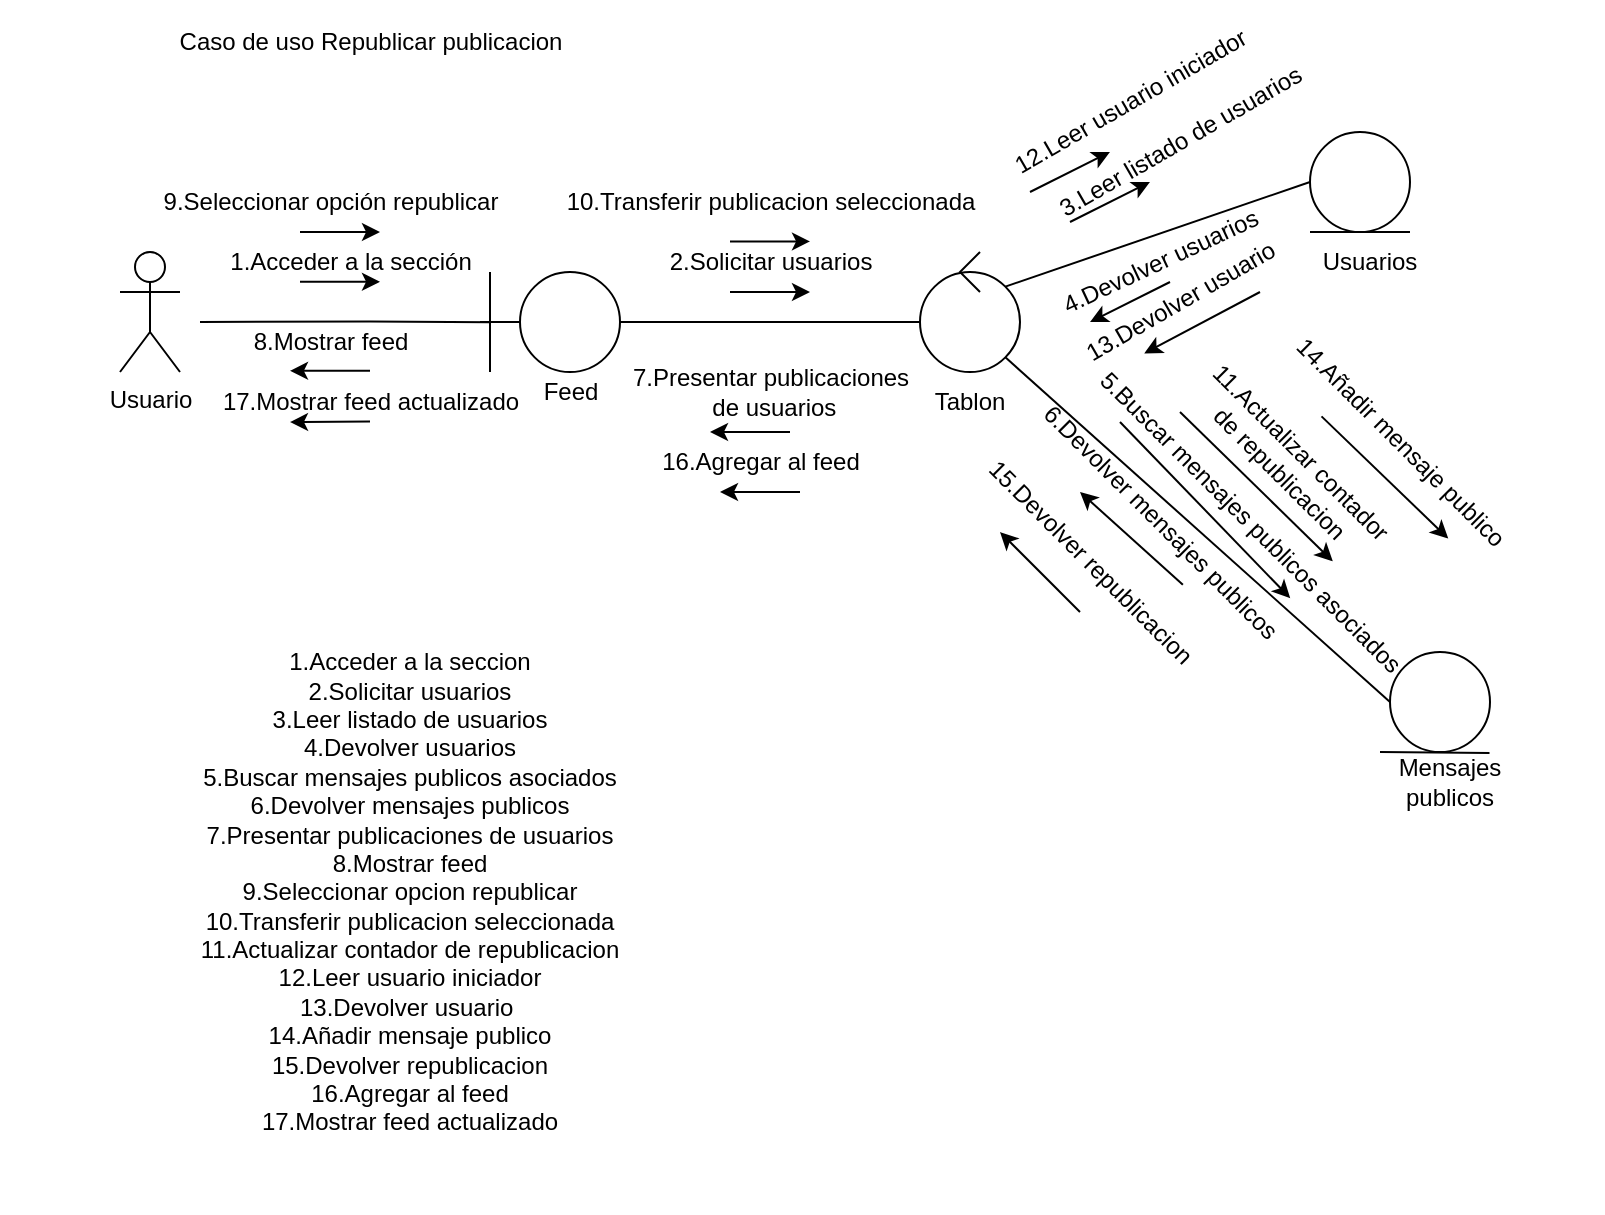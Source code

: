 <mxfile version="21.3.5" type="google">
  <diagram id="kgpKYQtTHZ0yAKxKKP6v" name="Page-1">
    <mxGraphModel grid="1" page="1" gridSize="10" guides="1" tooltips="1" connect="1" arrows="1" fold="1" pageScale="1" pageWidth="850" pageHeight="1100" math="0" shadow="0">
      <root>
        <mxCell id="0" />
        <mxCell id="1" parent="0" />
        <mxCell id="M5mWXDodQlKgrc-eD4wH-1" value="" style="ellipse;whiteSpace=wrap;html=1;aspect=fixed;" vertex="1" parent="1">
          <mxGeometry x="280" y="210" width="50" height="50" as="geometry" />
        </mxCell>
        <mxCell id="M5mWXDodQlKgrc-eD4wH-2" value="Usuario" style="shape=umlActor;verticalLabelPosition=bottom;verticalAlign=top;html=1;outlineConnect=0;" vertex="1" parent="1">
          <mxGeometry x="80" y="200" width="30" height="60" as="geometry" />
        </mxCell>
        <mxCell id="M5mWXDodQlKgrc-eD4wH-3" value="" style="endArrow=none;html=1;rounded=0;entryX=0;entryY=0.5;entryDx=0;entryDy=0;" edge="1" parent="1" target="M5mWXDodQlKgrc-eD4wH-1">
          <mxGeometry width="50" height="50" relative="1" as="geometry">
            <mxPoint x="260" y="235" as="sourcePoint" />
            <mxPoint x="280" y="234.5" as="targetPoint" />
          </mxGeometry>
        </mxCell>
        <mxCell id="M5mWXDodQlKgrc-eD4wH-4" value="" style="endArrow=none;html=1;rounded=0;" edge="1" parent="1">
          <mxGeometry width="50" height="50" relative="1" as="geometry">
            <mxPoint x="820" y="430" as="sourcePoint" />
            <mxPoint x="820" y="430" as="targetPoint" />
          </mxGeometry>
        </mxCell>
        <mxCell id="M5mWXDodQlKgrc-eD4wH-6" value="" style="ellipse;whiteSpace=wrap;html=1;aspect=fixed;" vertex="1" parent="1">
          <mxGeometry x="480" y="210" width="50" height="50" as="geometry" />
        </mxCell>
        <mxCell id="M5mWXDodQlKgrc-eD4wH-7" value="" style="ellipse;whiteSpace=wrap;html=1;aspect=fixed;" vertex="1" parent="1">
          <mxGeometry x="675" y="140" width="50" height="50" as="geometry" />
        </mxCell>
        <mxCell id="M5mWXDodQlKgrc-eD4wH-8" value="" style="endArrow=none;html=1;rounded=0;" edge="1" parent="1">
          <mxGeometry width="50" height="50" relative="1" as="geometry">
            <mxPoint x="265" y="260" as="sourcePoint" />
            <mxPoint x="265" y="210" as="targetPoint" />
          </mxGeometry>
        </mxCell>
        <mxCell id="M5mWXDodQlKgrc-eD4wH-13" value="" style="endArrow=none;html=1;rounded=0;" edge="1" parent="1">
          <mxGeometry width="50" height="50" relative="1" as="geometry">
            <mxPoint x="510" y="220" as="sourcePoint" />
            <mxPoint x="510" y="200" as="targetPoint" />
            <Array as="points">
              <mxPoint x="500" y="210" />
            </Array>
          </mxGeometry>
        </mxCell>
        <mxCell id="M5mWXDodQlKgrc-eD4wH-14" value="" style="endArrow=none;html=1;rounded=0;" edge="1" parent="1">
          <mxGeometry width="50" height="50" relative="1" as="geometry">
            <mxPoint x="675" y="190" as="sourcePoint" />
            <mxPoint x="725" y="190" as="targetPoint" />
          </mxGeometry>
        </mxCell>
        <mxCell id="M5mWXDodQlKgrc-eD4wH-17" value="" style="ellipse;whiteSpace=wrap;html=1;aspect=fixed;" vertex="1" parent="1">
          <mxGeometry x="715" y="400" width="50" height="50" as="geometry" />
        </mxCell>
        <mxCell id="M5mWXDodQlKgrc-eD4wH-18" value="" style="endArrow=none;html=1;rounded=0;entryX=0.829;entryY=0.015;entryDx=0;entryDy=0;entryPerimeter=0;" edge="1" parent="1" target="M5mWXDodQlKgrc-eD4wH-80">
          <mxGeometry width="50" height="50" relative="1" as="geometry">
            <mxPoint x="710" y="450" as="sourcePoint" />
            <mxPoint x="760" y="450" as="targetPoint" />
          </mxGeometry>
        </mxCell>
        <mxCell id="M5mWXDodQlKgrc-eD4wH-19" value="" style="endArrow=classic;html=1;rounded=0;" edge="1" parent="1">
          <mxGeometry width="50" height="50" relative="1" as="geometry">
            <mxPoint x="385" y="220" as="sourcePoint" />
            <mxPoint x="425" y="220" as="targetPoint" />
          </mxGeometry>
        </mxCell>
        <mxCell id="M5mWXDodQlKgrc-eD4wH-20" value="Feed" style="text;html=1;align=center;verticalAlign=middle;resizable=0;points=[];autosize=1;strokeColor=none;fillColor=none;" vertex="1" parent="1">
          <mxGeometry x="280" y="255" width="50" height="30" as="geometry" />
        </mxCell>
        <mxCell id="M5mWXDodQlKgrc-eD4wH-22" value="" style="endArrow=classic;html=1;rounded=0;" edge="1" parent="1">
          <mxGeometry width="50" height="50" relative="1" as="geometry">
            <mxPoint x="555" y="185" as="sourcePoint" />
            <mxPoint x="595" y="165" as="targetPoint" />
          </mxGeometry>
        </mxCell>
        <mxCell id="M5mWXDodQlKgrc-eD4wH-23" value="" style="endArrow=none;html=1;rounded=0;" edge="1" parent="1">
          <mxGeometry width="50" height="50" relative="1" as="geometry">
            <mxPoint x="120" y="235" as="sourcePoint" />
            <mxPoint x="265" y="235.1" as="targetPoint" />
            <Array as="points">
              <mxPoint x="205" y="234.76" />
            </Array>
          </mxGeometry>
        </mxCell>
        <mxCell id="M5mWXDodQlKgrc-eD4wH-24" value="" style="endArrow=none;html=1;rounded=0;entryX=0;entryY=0.5;entryDx=0;entryDy=0;exitX=1;exitY=0.5;exitDx=0;exitDy=0;" edge="1" parent="1" target="M5mWXDodQlKgrc-eD4wH-6" source="M5mWXDodQlKgrc-eD4wH-1">
          <mxGeometry width="50" height="50" relative="1" as="geometry">
            <mxPoint x="350" y="235" as="sourcePoint" />
            <mxPoint x="390" y="234.66" as="targetPoint" />
          </mxGeometry>
        </mxCell>
        <mxCell id="M5mWXDodQlKgrc-eD4wH-25" value="" style="endArrow=none;html=1;rounded=0;exitX=1;exitY=0;exitDx=0;exitDy=0;entryX=0;entryY=0.5;entryDx=0;entryDy=0;" edge="1" parent="1" source="M5mWXDodQlKgrc-eD4wH-6" target="M5mWXDodQlKgrc-eD4wH-7">
          <mxGeometry width="50" height="50" relative="1" as="geometry">
            <mxPoint x="600" y="320" as="sourcePoint" />
            <mxPoint x="650" y="270" as="targetPoint" />
          </mxGeometry>
        </mxCell>
        <mxCell id="M5mWXDodQlKgrc-eD4wH-26" value="" style="endArrow=none;html=1;rounded=0;exitX=1;exitY=1;exitDx=0;exitDy=0;entryX=0;entryY=0.5;entryDx=0;entryDy=0;" edge="1" parent="1" source="M5mWXDodQlKgrc-eD4wH-6" target="M5mWXDodQlKgrc-eD4wH-17">
          <mxGeometry width="50" height="50" relative="1" as="geometry">
            <mxPoint x="600" y="320" as="sourcePoint" />
            <mxPoint x="650" y="270" as="targetPoint" />
          </mxGeometry>
        </mxCell>
        <mxCell id="M5mWXDodQlKgrc-eD4wH-27" value="" style="endArrow=classic;html=1;rounded=0;" edge="1" parent="1">
          <mxGeometry width="50" height="50" relative="1" as="geometry">
            <mxPoint x="170" y="214.9" as="sourcePoint" />
            <mxPoint x="210" y="214.9" as="targetPoint" />
          </mxGeometry>
        </mxCell>
        <mxCell id="M5mWXDodQlKgrc-eD4wH-28" value="" style="endArrow=classic;html=1;rounded=0;" edge="1" parent="1">
          <mxGeometry width="50" height="50" relative="1" as="geometry">
            <mxPoint x="605" y="215" as="sourcePoint" />
            <mxPoint x="565" y="235" as="targetPoint" />
          </mxGeometry>
        </mxCell>
        <mxCell id="M5mWXDodQlKgrc-eD4wH-29" value="" style="endArrow=classic;html=1;rounded=0;exitX=0.668;exitY=0.969;exitDx=0;exitDy=0;exitPerimeter=0;" edge="1" parent="1" source="M5mWXDodQlKgrc-eD4wH-36">
          <mxGeometry width="50" height="50" relative="1" as="geometry">
            <mxPoint x="590" y="340" as="sourcePoint" />
            <mxPoint x="560" y="320" as="targetPoint" />
          </mxGeometry>
        </mxCell>
        <mxCell id="M5mWXDodQlKgrc-eD4wH-30" value="" style="endArrow=classic;html=1;rounded=0;entryX=0.679;entryY=0.924;entryDx=0;entryDy=0;entryPerimeter=0;" edge="1" parent="1" target="M5mWXDodQlKgrc-eD4wH-35">
          <mxGeometry width="50" height="50" relative="1" as="geometry">
            <mxPoint x="580" y="285" as="sourcePoint" />
            <mxPoint x="615" y="315.0" as="targetPoint" />
          </mxGeometry>
        </mxCell>
        <mxCell id="M5mWXDodQlKgrc-eD4wH-31" value="1.Acceder a la sección" style="text;html=1;align=center;verticalAlign=middle;resizable=0;points=[];autosize=1;strokeColor=none;fillColor=none;" vertex="1" parent="1">
          <mxGeometry x="125" y="190" width="140" height="30" as="geometry" />
        </mxCell>
        <mxCell id="M5mWXDodQlKgrc-eD4wH-32" value="2.Solicitar usuarios" style="text;html=1;align=center;verticalAlign=middle;resizable=0;points=[];autosize=1;strokeColor=none;fillColor=none;" vertex="1" parent="1">
          <mxGeometry x="345" y="190" width="120" height="30" as="geometry" />
        </mxCell>
        <mxCell id="M5mWXDodQlKgrc-eD4wH-33" value="3.Leer listado de usuarios" style="text;html=1;align=center;verticalAlign=middle;resizable=0;points=[];autosize=1;strokeColor=none;fillColor=none;rotation=-30;" vertex="1" parent="1">
          <mxGeometry x="530" y="130" width="160" height="30" as="geometry" />
        </mxCell>
        <mxCell id="M5mWXDodQlKgrc-eD4wH-34" value="4.Devolver usuarios" style="text;html=1;align=center;verticalAlign=middle;resizable=0;points=[];autosize=1;strokeColor=none;fillColor=none;rotation=-25;" vertex="1" parent="1">
          <mxGeometry x="535" y="190" width="130" height="30" as="geometry" />
        </mxCell>
        <mxCell id="M5mWXDodQlKgrc-eD4wH-35" value="5.Buscar mensajes publicos asociados" style="text;html=1;align=center;verticalAlign=middle;resizable=0;points=[];autosize=1;strokeColor=none;fillColor=none;rotation=45;" vertex="1" parent="1">
          <mxGeometry x="530" y="320" width="230" height="30" as="geometry" />
        </mxCell>
        <mxCell id="M5mWXDodQlKgrc-eD4wH-36" value="6.Devolver mensajes publicos" style="text;html=1;align=center;verticalAlign=middle;resizable=0;points=[];autosize=1;strokeColor=none;fillColor=none;rotation=45;" vertex="1" parent="1">
          <mxGeometry x="510" y="320" width="180" height="30" as="geometry" />
        </mxCell>
        <mxCell id="M5mWXDodQlKgrc-eD4wH-37" value="7.Presentar publicaciones&lt;br&gt;&amp;nbsp;de usuarios" style="text;html=1;align=center;verticalAlign=middle;resizable=0;points=[];autosize=1;strokeColor=none;fillColor=none;" vertex="1" parent="1">
          <mxGeometry x="325" y="250" width="160" height="40" as="geometry" />
        </mxCell>
        <mxCell id="M5mWXDodQlKgrc-eD4wH-38" value="8.Mostrar feed" style="text;html=1;align=center;verticalAlign=middle;resizable=0;points=[];autosize=1;strokeColor=none;fillColor=none;" vertex="1" parent="1">
          <mxGeometry x="135" y="230" width="100" height="30" as="geometry" />
        </mxCell>
        <mxCell id="M5mWXDodQlKgrc-eD4wH-39" value="9.Seleccionar opción republicar" style="text;html=1;align=center;verticalAlign=middle;resizable=0;points=[];autosize=1;strokeColor=none;fillColor=none;" vertex="1" parent="1">
          <mxGeometry x="90" y="160" width="190" height="30" as="geometry" />
        </mxCell>
        <mxCell id="M5mWXDodQlKgrc-eD4wH-40" value="10.Transferir publicacion seleccionada" style="text;html=1;align=center;verticalAlign=middle;resizable=0;points=[];autosize=1;strokeColor=none;fillColor=none;" vertex="1" parent="1">
          <mxGeometry x="290" y="160" width="230" height="30" as="geometry" />
        </mxCell>
        <mxCell id="M5mWXDodQlKgrc-eD4wH-41" value="Caso de uso Republicar publicacion" style="text;html=1;align=center;verticalAlign=middle;resizable=0;points=[];autosize=1;strokeColor=none;fillColor=none;" vertex="1" parent="1">
          <mxGeometry x="100" y="80" width="210" height="30" as="geometry" />
        </mxCell>
        <mxCell id="M5mWXDodQlKgrc-eD4wH-42" value="11.Actualizar contador &lt;br&gt;de republicacion" style="text;html=1;align=center;verticalAlign=middle;resizable=0;points=[];autosize=1;strokeColor=none;fillColor=none;rotation=45;" vertex="1" parent="1">
          <mxGeometry x="595" y="285" width="140" height="40" as="geometry" />
        </mxCell>
        <mxCell id="M5mWXDodQlKgrc-eD4wH-43" value="12.Leer usuario iniciador" style="text;html=1;align=center;verticalAlign=middle;resizable=0;points=[];autosize=1;strokeColor=none;fillColor=none;rotation=-30;" vertex="1" parent="1">
          <mxGeometry x="510" y="110" width="150" height="30" as="geometry" />
        </mxCell>
        <mxCell id="M5mWXDodQlKgrc-eD4wH-44" value="13.Devolver usuario" style="text;html=1;align=center;verticalAlign=middle;resizable=0;points=[];autosize=1;strokeColor=none;fillColor=none;rotation=-30;" vertex="1" parent="1">
          <mxGeometry x="545" y="210" width="130" height="30" as="geometry" />
        </mxCell>
        <mxCell id="M5mWXDodQlKgrc-eD4wH-45" value="14.Añadir mensaje publico" style="text;html=1;align=center;verticalAlign=middle;resizable=0;points=[];autosize=1;strokeColor=none;fillColor=none;rotation=45;" vertex="1" parent="1">
          <mxGeometry x="640" y="280" width="160" height="30" as="geometry" />
        </mxCell>
        <mxCell id="M5mWXDodQlKgrc-eD4wH-46" value="15.Devolver republicacion" style="text;html=1;align=center;verticalAlign=middle;resizable=0;points=[];autosize=1;strokeColor=none;fillColor=none;rotation=45;" vertex="1" parent="1">
          <mxGeometry x="485" y="340" width="160" height="30" as="geometry" />
        </mxCell>
        <mxCell id="M5mWXDodQlKgrc-eD4wH-48" value="16.Agregar al feed" style="text;html=1;align=center;verticalAlign=middle;resizable=0;points=[];autosize=1;strokeColor=none;fillColor=none;" vertex="1" parent="1">
          <mxGeometry x="340" y="290" width="120" height="30" as="geometry" />
        </mxCell>
        <mxCell id="M5mWXDodQlKgrc-eD4wH-49" value="17.Mostrar feed actualizado" style="text;html=1;align=center;verticalAlign=middle;resizable=0;points=[];autosize=1;strokeColor=none;fillColor=none;" vertex="1" parent="1">
          <mxGeometry x="120" y="260" width="170" height="30" as="geometry" />
        </mxCell>
        <mxCell id="M5mWXDodQlKgrc-eD4wH-51" value="" style="endArrow=classic;html=1;rounded=0;" edge="1" parent="1">
          <mxGeometry width="50" height="50" relative="1" as="geometry">
            <mxPoint x="205" y="284.71" as="sourcePoint" />
            <mxPoint x="165" y="285.05" as="targetPoint" />
          </mxGeometry>
        </mxCell>
        <mxCell id="M5mWXDodQlKgrc-eD4wH-52" value="" style="endArrow=classic;html=1;rounded=0;" edge="1" parent="1">
          <mxGeometry width="50" height="50" relative="1" as="geometry">
            <mxPoint x="170" y="190" as="sourcePoint" />
            <mxPoint x="210" y="190" as="targetPoint" />
          </mxGeometry>
        </mxCell>
        <mxCell id="M5mWXDodQlKgrc-eD4wH-53" value="" style="endArrow=classic;html=1;rounded=0;" edge="1" parent="1">
          <mxGeometry width="50" height="50" relative="1" as="geometry">
            <mxPoint x="415" y="290" as="sourcePoint" />
            <mxPoint x="375" y="290" as="targetPoint" />
          </mxGeometry>
        </mxCell>
        <mxCell id="M5mWXDodQlKgrc-eD4wH-55" value="" style="endArrow=classic;html=1;rounded=0;" edge="1" parent="1">
          <mxGeometry width="50" height="50" relative="1" as="geometry">
            <mxPoint x="385" y="194.71" as="sourcePoint" />
            <mxPoint x="425" y="194.71" as="targetPoint" />
          </mxGeometry>
        </mxCell>
        <mxCell id="M5mWXDodQlKgrc-eD4wH-56" value="" style="endArrow=classic;html=1;rounded=0;entryX=0.82;entryY=1.069;entryDx=0;entryDy=0;entryPerimeter=0;exitX=0.27;exitY=1.123;exitDx=0;exitDy=0;exitPerimeter=0;" edge="1" parent="1" source="M5mWXDodQlKgrc-eD4wH-45" target="M5mWXDodQlKgrc-eD4wH-45">
          <mxGeometry width="50" height="50" relative="1" as="geometry">
            <mxPoint x="680" y="285" as="sourcePoint" />
            <mxPoint x="730" y="340" as="targetPoint" />
          </mxGeometry>
        </mxCell>
        <mxCell id="M5mWXDodQlKgrc-eD4wH-57" value="" style="endArrow=classic;html=1;rounded=0;entryX=0.859;entryY=1;entryDx=0;entryDy=0;entryPerimeter=0;" edge="1" parent="1" target="M5mWXDodQlKgrc-eD4wH-42">
          <mxGeometry width="50" height="50" relative="1" as="geometry">
            <mxPoint x="610" y="280" as="sourcePoint" />
            <mxPoint x="645" y="310" as="targetPoint" />
          </mxGeometry>
        </mxCell>
        <mxCell id="M5mWXDodQlKgrc-eD4wH-59" value="" style="endArrow=classic;html=1;rounded=0;" edge="1" parent="1">
          <mxGeometry width="50" height="50" relative="1" as="geometry">
            <mxPoint x="560" y="380" as="sourcePoint" />
            <mxPoint x="520" y="340" as="targetPoint" />
          </mxGeometry>
        </mxCell>
        <mxCell id="M5mWXDodQlKgrc-eD4wH-64" value="" style="endArrow=classic;html=1;rounded=0;" edge="1" parent="1">
          <mxGeometry width="50" height="50" relative="1" as="geometry">
            <mxPoint x="535" y="170" as="sourcePoint" />
            <mxPoint x="575" y="150" as="targetPoint" />
          </mxGeometry>
        </mxCell>
        <mxCell id="M5mWXDodQlKgrc-eD4wH-65" value="" style="endArrow=classic;html=1;rounded=0;entryX=0.282;entryY=0.945;entryDx=0;entryDy=0;entryPerimeter=0;" edge="1" parent="1" target="M5mWXDodQlKgrc-eD4wH-44">
          <mxGeometry width="50" height="50" relative="1" as="geometry">
            <mxPoint x="650" y="220" as="sourcePoint" />
            <mxPoint x="590" y="245" as="targetPoint" />
          </mxGeometry>
        </mxCell>
        <mxCell id="M5mWXDodQlKgrc-eD4wH-73" value="" style="endArrow=classic;html=1;rounded=0;" edge="1" parent="1">
          <mxGeometry width="50" height="50" relative="1" as="geometry">
            <mxPoint x="205" y="259.43" as="sourcePoint" />
            <mxPoint x="165" y="259.43" as="targetPoint" />
          </mxGeometry>
        </mxCell>
        <mxCell id="M5mWXDodQlKgrc-eD4wH-74" value="" style="endArrow=classic;html=1;rounded=0;" edge="1" parent="1">
          <mxGeometry width="50" height="50" relative="1" as="geometry">
            <mxPoint x="420" y="320.0" as="sourcePoint" />
            <mxPoint x="380" y="320.0" as="targetPoint" />
          </mxGeometry>
        </mxCell>
        <mxCell id="M5mWXDodQlKgrc-eD4wH-79" value="Usuarios" style="text;html=1;strokeColor=none;fillColor=none;align=center;verticalAlign=middle;whiteSpace=wrap;rounded=0;" vertex="1" parent="1">
          <mxGeometry x="675" y="190" width="60" height="30" as="geometry" />
        </mxCell>
        <mxCell id="M5mWXDodQlKgrc-eD4wH-80" value="Mensajes publicos" style="text;html=1;strokeColor=none;fillColor=none;align=center;verticalAlign=middle;whiteSpace=wrap;rounded=0;" vertex="1" parent="1">
          <mxGeometry x="715" y="450" width="60" height="30" as="geometry" />
        </mxCell>
        <mxCell id="M5mWXDodQlKgrc-eD4wH-81" value="Tablon" style="text;html=1;strokeColor=none;fillColor=none;align=center;verticalAlign=middle;whiteSpace=wrap;rounded=0;" vertex="1" parent="1">
          <mxGeometry x="475" y="260" width="60" height="30" as="geometry" />
        </mxCell>
        <mxCell id="JVbHfO0DQ9XNuwr31816-1" value="&lt;div&gt;1.Acceder a la seccion&lt;/div&gt;&lt;div&gt;2.Solicitar usuarios&lt;/div&gt;&lt;div&gt;3.Leer listado de usuarios&lt;/div&gt;&lt;div&gt;4.Devolver usuarios&lt;/div&gt;&lt;div&gt;5.Buscar mensajes publicos asociados&lt;/div&gt;&lt;div&gt;6.Devolver mensajes publicos&lt;/div&gt;&lt;div&gt;7.Presentar publicaciones de usuarios&lt;/div&gt;&lt;div&gt;8.Mostrar feed&lt;/div&gt;&lt;div&gt;9.Seleccionar opcion republicar&lt;/div&gt;&lt;div&gt;10.Transferir publicacion seleccionada&lt;/div&gt;&lt;div&gt;11.Actualizar contador de republicacion&lt;/div&gt;&lt;div&gt;12.Leer usuario iniciador&lt;/div&gt;&lt;div&gt;13.Devolver usuario&amp;nbsp;&lt;/div&gt;&lt;div&gt;14.Añadir mensaje publico&lt;/div&gt;&lt;div&gt;15.Devolver republicacion&lt;/div&gt;&lt;div&gt;16.Agregar al feed&lt;/div&gt;&lt;div&gt;17.Mostrar feed actualizado&lt;/div&gt;" style="text;html=1;strokeColor=none;fillColor=none;align=center;verticalAlign=middle;whiteSpace=wrap;rounded=0;" vertex="1" parent="1">
          <mxGeometry x="20" y="360" width="410" height="320" as="geometry" />
        </mxCell>
      </root>
    </mxGraphModel>
  </diagram>
</mxfile>
